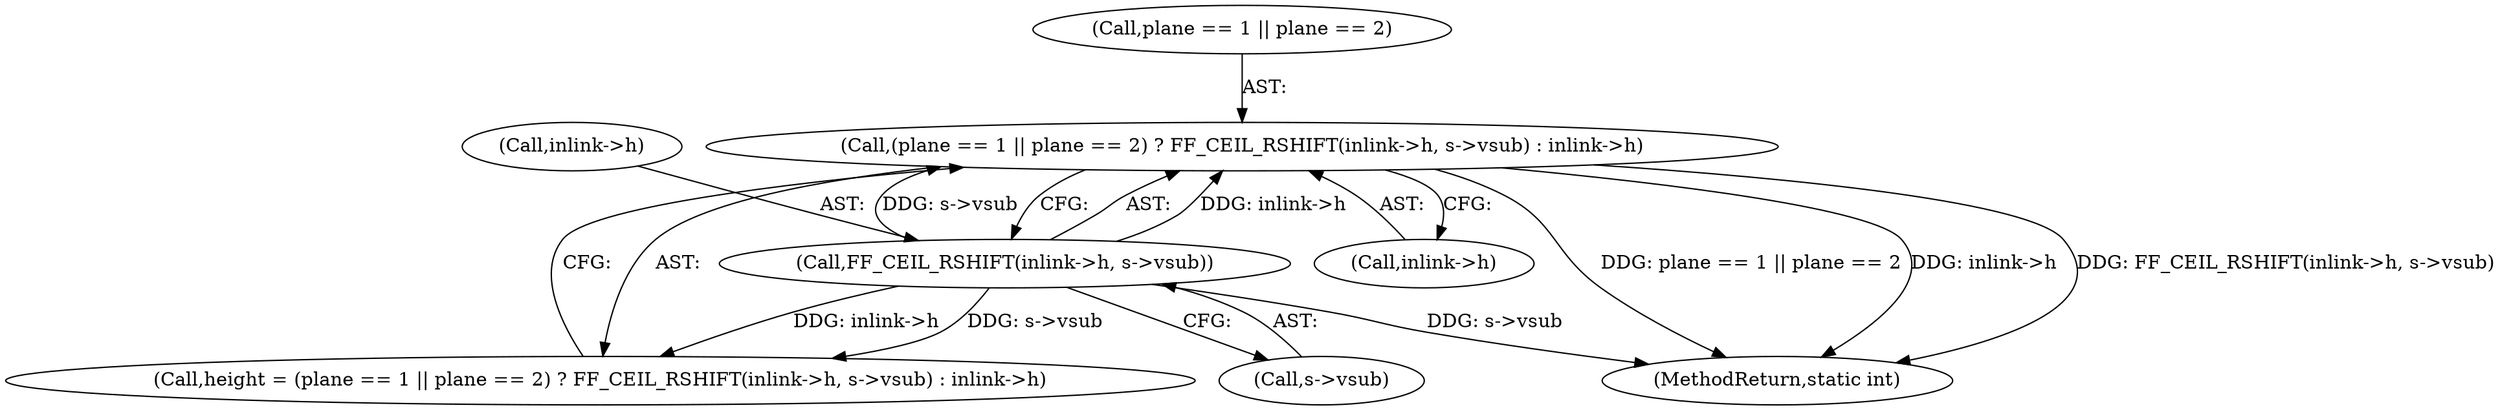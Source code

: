 digraph "0_FFmpeg_e43a0a232dbf6d3c161823c2e07c52e76227a1bc_4@pointer" {
"1000222" [label="(Call,(plane == 1 || plane == 2) ? FF_CEIL_RSHIFT(inlink->h, s->vsub) : inlink->h)"];
"1000230" [label="(Call,FF_CEIL_RSHIFT(inlink->h, s->vsub))"];
"1000220" [label="(Call,height = (plane == 1 || plane == 2) ? FF_CEIL_RSHIFT(inlink->h, s->vsub) : inlink->h)"];
"1000443" [label="(MethodReturn,static int)"];
"1000223" [label="(Call,plane == 1 || plane == 2)"];
"1000230" [label="(Call,FF_CEIL_RSHIFT(inlink->h, s->vsub))"];
"1000237" [label="(Call,inlink->h)"];
"1000222" [label="(Call,(plane == 1 || plane == 2) ? FF_CEIL_RSHIFT(inlink->h, s->vsub) : inlink->h)"];
"1000231" [label="(Call,inlink->h)"];
"1000234" [label="(Call,s->vsub)"];
"1000222" -> "1000220"  [label="AST: "];
"1000222" -> "1000230"  [label="CFG: "];
"1000222" -> "1000237"  [label="CFG: "];
"1000223" -> "1000222"  [label="AST: "];
"1000230" -> "1000222"  [label="AST: "];
"1000237" -> "1000222"  [label="AST: "];
"1000220" -> "1000222"  [label="CFG: "];
"1000222" -> "1000443"  [label="DDG: plane == 1 || plane == 2"];
"1000222" -> "1000443"  [label="DDG: inlink->h"];
"1000222" -> "1000443"  [label="DDG: FF_CEIL_RSHIFT(inlink->h, s->vsub)"];
"1000230" -> "1000222"  [label="DDG: inlink->h"];
"1000230" -> "1000222"  [label="DDG: s->vsub"];
"1000230" -> "1000234"  [label="CFG: "];
"1000231" -> "1000230"  [label="AST: "];
"1000234" -> "1000230"  [label="AST: "];
"1000230" -> "1000443"  [label="DDG: s->vsub"];
"1000230" -> "1000220"  [label="DDG: inlink->h"];
"1000230" -> "1000220"  [label="DDG: s->vsub"];
}
